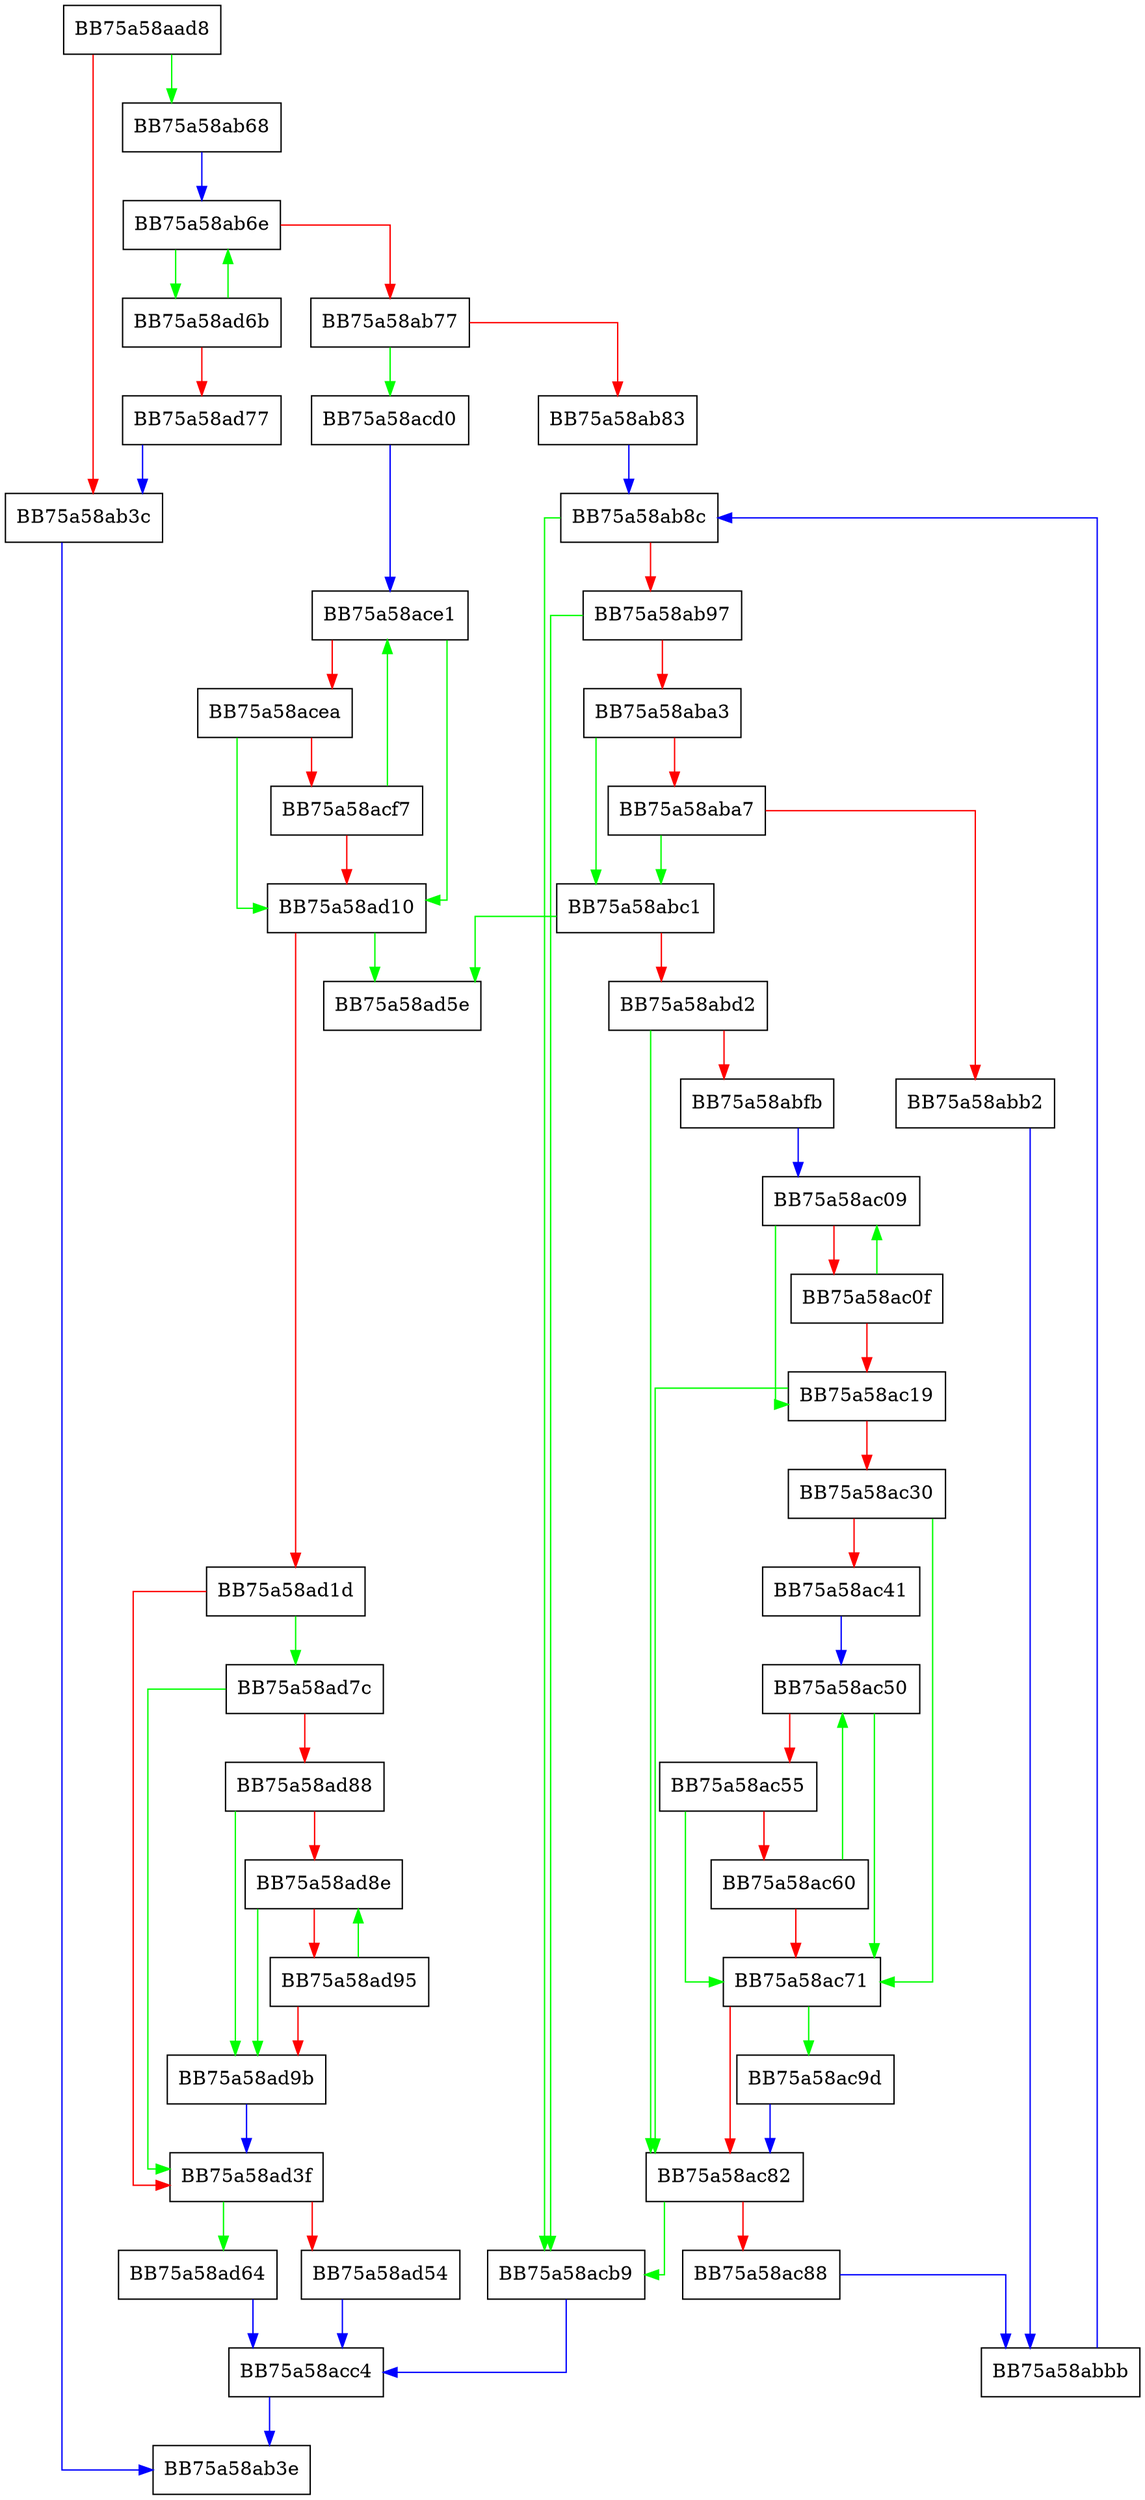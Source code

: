 digraph verifyCmdLineWithVFS {
  node [shape="box"];
  graph [splines=ortho];
  BB75a58aad8 -> BB75a58ab68 [color="green"];
  BB75a58aad8 -> BB75a58ab3c [color="red"];
  BB75a58ab3c -> BB75a58ab3e [color="blue"];
  BB75a58ab68 -> BB75a58ab6e [color="blue"];
  BB75a58ab6e -> BB75a58ad6b [color="green"];
  BB75a58ab6e -> BB75a58ab77 [color="red"];
  BB75a58ab77 -> BB75a58acd0 [color="green"];
  BB75a58ab77 -> BB75a58ab83 [color="red"];
  BB75a58ab83 -> BB75a58ab8c [color="blue"];
  BB75a58ab8c -> BB75a58acb9 [color="green"];
  BB75a58ab8c -> BB75a58ab97 [color="red"];
  BB75a58ab97 -> BB75a58acb9 [color="green"];
  BB75a58ab97 -> BB75a58aba3 [color="red"];
  BB75a58aba3 -> BB75a58abc1 [color="green"];
  BB75a58aba3 -> BB75a58aba7 [color="red"];
  BB75a58aba7 -> BB75a58abc1 [color="green"];
  BB75a58aba7 -> BB75a58abb2 [color="red"];
  BB75a58abb2 -> BB75a58abbb [color="blue"];
  BB75a58abbb -> BB75a58ab8c [color="blue"];
  BB75a58abc1 -> BB75a58ad5e [color="green"];
  BB75a58abc1 -> BB75a58abd2 [color="red"];
  BB75a58abd2 -> BB75a58ac82 [color="green"];
  BB75a58abd2 -> BB75a58abfb [color="red"];
  BB75a58abfb -> BB75a58ac09 [color="blue"];
  BB75a58ac09 -> BB75a58ac19 [color="green"];
  BB75a58ac09 -> BB75a58ac0f [color="red"];
  BB75a58ac0f -> BB75a58ac09 [color="green"];
  BB75a58ac0f -> BB75a58ac19 [color="red"];
  BB75a58ac19 -> BB75a58ac82 [color="green"];
  BB75a58ac19 -> BB75a58ac30 [color="red"];
  BB75a58ac30 -> BB75a58ac71 [color="green"];
  BB75a58ac30 -> BB75a58ac41 [color="red"];
  BB75a58ac41 -> BB75a58ac50 [color="blue"];
  BB75a58ac50 -> BB75a58ac71 [color="green"];
  BB75a58ac50 -> BB75a58ac55 [color="red"];
  BB75a58ac55 -> BB75a58ac71 [color="green"];
  BB75a58ac55 -> BB75a58ac60 [color="red"];
  BB75a58ac60 -> BB75a58ac50 [color="green"];
  BB75a58ac60 -> BB75a58ac71 [color="red"];
  BB75a58ac71 -> BB75a58ac9d [color="green"];
  BB75a58ac71 -> BB75a58ac82 [color="red"];
  BB75a58ac82 -> BB75a58acb9 [color="green"];
  BB75a58ac82 -> BB75a58ac88 [color="red"];
  BB75a58ac88 -> BB75a58abbb [color="blue"];
  BB75a58ac9d -> BB75a58ac82 [color="blue"];
  BB75a58acb9 -> BB75a58acc4 [color="blue"];
  BB75a58acc4 -> BB75a58ab3e [color="blue"];
  BB75a58acd0 -> BB75a58ace1 [color="blue"];
  BB75a58ace1 -> BB75a58ad10 [color="green"];
  BB75a58ace1 -> BB75a58acea [color="red"];
  BB75a58acea -> BB75a58ad10 [color="green"];
  BB75a58acea -> BB75a58acf7 [color="red"];
  BB75a58acf7 -> BB75a58ace1 [color="green"];
  BB75a58acf7 -> BB75a58ad10 [color="red"];
  BB75a58ad10 -> BB75a58ad5e [color="green"];
  BB75a58ad10 -> BB75a58ad1d [color="red"];
  BB75a58ad1d -> BB75a58ad7c [color="green"];
  BB75a58ad1d -> BB75a58ad3f [color="red"];
  BB75a58ad3f -> BB75a58ad64 [color="green"];
  BB75a58ad3f -> BB75a58ad54 [color="red"];
  BB75a58ad54 -> BB75a58acc4 [color="blue"];
  BB75a58ad64 -> BB75a58acc4 [color="blue"];
  BB75a58ad6b -> BB75a58ab6e [color="green"];
  BB75a58ad6b -> BB75a58ad77 [color="red"];
  BB75a58ad77 -> BB75a58ab3c [color="blue"];
  BB75a58ad7c -> BB75a58ad3f [color="green"];
  BB75a58ad7c -> BB75a58ad88 [color="red"];
  BB75a58ad88 -> BB75a58ad9b [color="green"];
  BB75a58ad88 -> BB75a58ad8e [color="red"];
  BB75a58ad8e -> BB75a58ad9b [color="green"];
  BB75a58ad8e -> BB75a58ad95 [color="red"];
  BB75a58ad95 -> BB75a58ad8e [color="green"];
  BB75a58ad95 -> BB75a58ad9b [color="red"];
  BB75a58ad9b -> BB75a58ad3f [color="blue"];
}